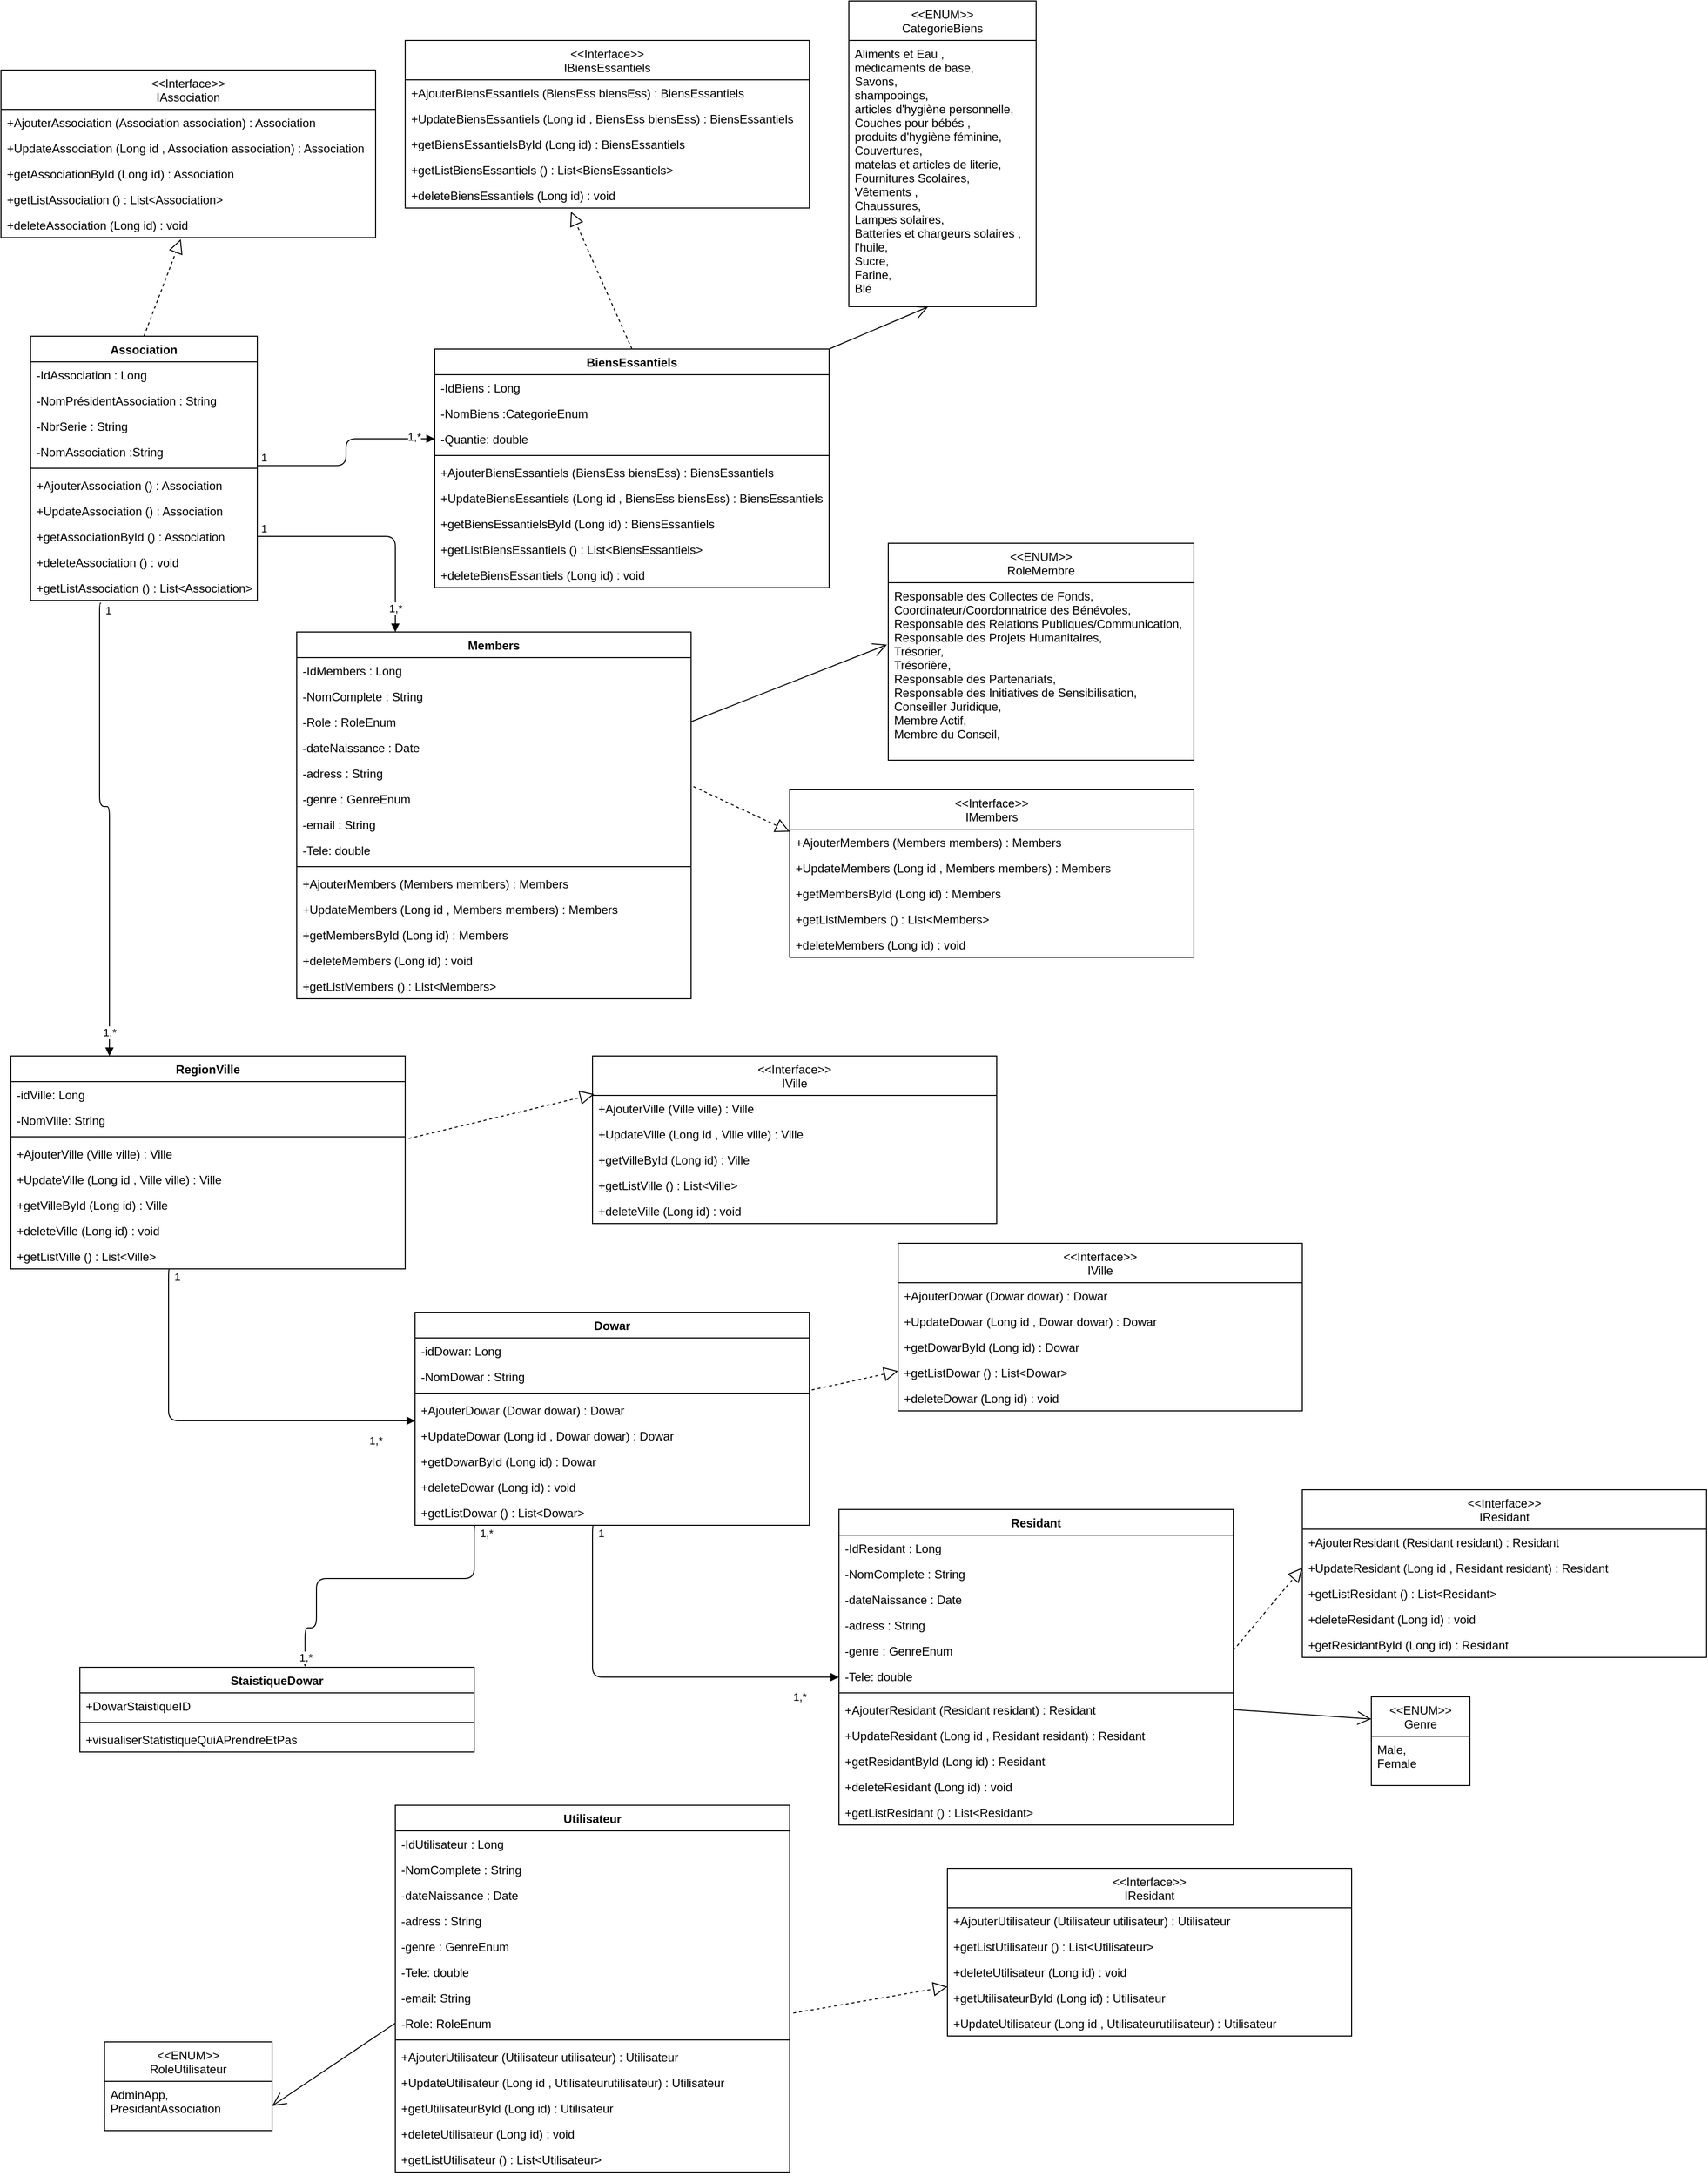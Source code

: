 <mxfile>
    <diagram id="YTlXRow3XSHLqkoWK3y-" name="Page-1">
        <mxGraphModel dx="1340" dy="1864" grid="1" gridSize="10" guides="1" tooltips="1" connect="1" arrows="1" fold="1" page="1" pageScale="1" pageWidth="850" pageHeight="1100" math="0" shadow="0">
            <root>
                <mxCell id="0"/>
                <mxCell id="1" parent="0"/>
                <mxCell id="15" value="&lt;&lt;ENUM&gt;&gt;&#10;CategorieBiens" style="swimlane;fontStyle=0;childLayout=stackLayout;horizontal=1;startSize=40;fillColor=none;horizontalStack=0;resizeParent=1;resizeParentMax=0;resizeLast=0;collapsible=1;marginBottom=0;" vertex="1" parent="1">
                    <mxGeometry x="860" y="-160" width="190" height="310" as="geometry"/>
                </mxCell>
                <mxCell id="17" value="Aliments et Eau ,&#10;médicaments de base,&#10;Savons, &#10;shampooings, &#10;articles d'hygiène personnelle,&#10;Couches pour bébés ,&#10;produits d'hygiène féminine,&#10;Couvertures,&#10;matelas et articles de literie,&#10;Fournitures Scolaires,&#10;Vêtements ,&#10;Chaussures, &#10;Lampes solaires, &#10;Batteries et chargeurs solaires ,&#10;l'huile,&#10;Sucre,&#10;Farine,&#10;Blé" style="text;strokeColor=none;fillColor=none;align=left;verticalAlign=top;spacingLeft=4;spacingRight=4;overflow=hidden;rotatable=0;points=[[0,0.5],[1,0.5]];portConstraint=eastwest;" vertex="1" parent="15">
                    <mxGeometry y="40" width="190" height="270" as="geometry"/>
                </mxCell>
                <mxCell id="19" value="" style="endArrow=open;endFill=1;endSize=12;html=1;exitX=1;exitY=0;exitDx=0;exitDy=0;entryX=0.423;entryY=1.001;entryDx=0;entryDy=0;entryPerimeter=0;" edge="1" parent="1" source="87" target="17">
                    <mxGeometry width="160" relative="1" as="geometry">
                        <mxPoint x="540" y="226" as="sourcePoint"/>
                        <mxPoint x="500" y="60" as="targetPoint"/>
                    </mxGeometry>
                </mxCell>
                <mxCell id="20" value="&lt;&lt;Interface&gt;&gt;&#10;IAssociation" style="swimlane;fontStyle=0;childLayout=stackLayout;horizontal=1;startSize=40;fillColor=none;horizontalStack=0;resizeParent=1;resizeParentMax=0;resizeLast=0;collapsible=1;marginBottom=0;" vertex="1" parent="1">
                    <mxGeometry y="-90" width="380" height="170" as="geometry"/>
                </mxCell>
                <mxCell id="21" value="+AjouterAssociation (Association association) : Association" style="text;strokeColor=none;fillColor=none;align=left;verticalAlign=top;spacingLeft=4;spacingRight=4;overflow=hidden;rotatable=0;points=[[0,0.5],[1,0.5]];portConstraint=eastwest;" vertex="1" parent="20">
                    <mxGeometry y="40" width="380" height="26" as="geometry"/>
                </mxCell>
                <mxCell id="22" value="+UpdateAssociation (Long id , Association association) : Association" style="text;strokeColor=none;fillColor=none;align=left;verticalAlign=top;spacingLeft=4;spacingRight=4;overflow=hidden;rotatable=0;points=[[0,0.5],[1,0.5]];portConstraint=eastwest;" vertex="1" parent="20">
                    <mxGeometry y="66" width="380" height="26" as="geometry"/>
                </mxCell>
                <mxCell id="23" value="+getAssociationById (Long id) : Association" style="text;strokeColor=none;fillColor=none;align=left;verticalAlign=top;spacingLeft=4;spacingRight=4;overflow=hidden;rotatable=0;points=[[0,0.5],[1,0.5]];portConstraint=eastwest;" vertex="1" parent="20">
                    <mxGeometry y="92" width="380" height="26" as="geometry"/>
                </mxCell>
                <mxCell id="24" value="+getListAssociation () : List&lt;Association&gt;" style="text;strokeColor=none;fillColor=none;align=left;verticalAlign=top;spacingLeft=4;spacingRight=4;overflow=hidden;rotatable=0;points=[[0,0.5],[1,0.5]];portConstraint=eastwest;" vertex="1" parent="20">
                    <mxGeometry y="118" width="380" height="26" as="geometry"/>
                </mxCell>
                <mxCell id="25" value="+deleteAssociation (Long id) : void" style="text;strokeColor=none;fillColor=none;align=left;verticalAlign=top;spacingLeft=4;spacingRight=4;overflow=hidden;rotatable=0;points=[[0,0.5],[1,0.5]];portConstraint=eastwest;" vertex="1" parent="20">
                    <mxGeometry y="144" width="380" height="26" as="geometry"/>
                </mxCell>
                <mxCell id="26" value="" style="endArrow=block;dashed=1;endFill=0;endSize=12;html=1;entryX=0.48;entryY=1.062;entryDx=0;entryDy=0;entryPerimeter=0;exitX=0.5;exitY=0;exitDx=0;exitDy=0;" edge="1" parent="1" source="31" target="25">
                    <mxGeometry width="160" relative="1" as="geometry">
                        <mxPoint x="115" y="190" as="sourcePoint"/>
                        <mxPoint x="500" y="140" as="targetPoint"/>
                    </mxGeometry>
                </mxCell>
                <mxCell id="31" value="Association" style="swimlane;fontStyle=1;align=center;verticalAlign=top;childLayout=stackLayout;horizontal=1;startSize=26;horizontalStack=0;resizeParent=1;resizeParentMax=0;resizeLast=0;collapsible=1;marginBottom=0;" vertex="1" parent="1">
                    <mxGeometry x="30" y="180" width="230" height="268" as="geometry"/>
                </mxCell>
                <mxCell id="39" value="-IdAssociation : Long" style="text;strokeColor=none;fillColor=none;align=left;verticalAlign=top;spacingLeft=4;spacingRight=4;overflow=hidden;rotatable=0;points=[[0,0.5],[1,0.5]];portConstraint=eastwest;" vertex="1" parent="31">
                    <mxGeometry y="26" width="230" height="26" as="geometry"/>
                </mxCell>
                <mxCell id="42" value="-NomPrésidentAssociation : String" style="text;strokeColor=none;fillColor=none;align=left;verticalAlign=top;spacingLeft=4;spacingRight=4;overflow=hidden;rotatable=0;points=[[0,0.5],[1,0.5]];portConstraint=eastwest;" vertex="1" parent="31">
                    <mxGeometry y="52" width="230" height="26" as="geometry"/>
                </mxCell>
                <mxCell id="41" value="-NbrSerie : String" style="text;strokeColor=none;fillColor=none;align=left;verticalAlign=top;spacingLeft=4;spacingRight=4;overflow=hidden;rotatable=0;points=[[0,0.5],[1,0.5]];portConstraint=eastwest;" vertex="1" parent="31">
                    <mxGeometry y="78" width="230" height="26" as="geometry"/>
                </mxCell>
                <mxCell id="40" value="-NomAssociation :String" style="text;strokeColor=none;fillColor=none;align=left;verticalAlign=top;spacingLeft=4;spacingRight=4;overflow=hidden;rotatable=0;points=[[0,0.5],[1,0.5]];portConstraint=eastwest;" vertex="1" parent="31">
                    <mxGeometry y="104" width="230" height="26" as="geometry"/>
                </mxCell>
                <mxCell id="33" value="" style="line;strokeWidth=1;fillColor=none;align=left;verticalAlign=middle;spacingTop=-1;spacingLeft=3;spacingRight=3;rotatable=0;labelPosition=right;points=[];portConstraint=eastwest;strokeColor=inherit;" vertex="1" parent="31">
                    <mxGeometry y="130" width="230" height="8" as="geometry"/>
                </mxCell>
                <mxCell id="43" value="+AjouterAssociation () : Association" style="text;strokeColor=none;fillColor=none;align=left;verticalAlign=top;spacingLeft=4;spacingRight=4;overflow=hidden;rotatable=0;points=[[0,0.5],[1,0.5]];portConstraint=eastwest;" vertex="1" parent="31">
                    <mxGeometry y="138" width="230" height="26" as="geometry"/>
                </mxCell>
                <mxCell id="44" value="+UpdateAssociation () : Association" style="text;strokeColor=none;fillColor=none;align=left;verticalAlign=top;spacingLeft=4;spacingRight=4;overflow=hidden;rotatable=0;points=[[0,0.5],[1,0.5]];portConstraint=eastwest;" vertex="1" parent="31">
                    <mxGeometry y="164" width="230" height="26" as="geometry"/>
                </mxCell>
                <mxCell id="45" value="+getAssociationById () : Association" style="text;strokeColor=none;fillColor=none;align=left;verticalAlign=top;spacingLeft=4;spacingRight=4;overflow=hidden;rotatable=0;points=[[0,0.5],[1,0.5]];portConstraint=eastwest;" vertex="1" parent="31">
                    <mxGeometry y="190" width="230" height="26" as="geometry"/>
                </mxCell>
                <mxCell id="47" value="+deleteAssociation () : void" style="text;strokeColor=none;fillColor=none;align=left;verticalAlign=top;spacingLeft=4;spacingRight=4;overflow=hidden;rotatable=0;points=[[0,0.5],[1,0.5]];portConstraint=eastwest;" vertex="1" parent="31">
                    <mxGeometry y="216" width="230" height="26" as="geometry"/>
                </mxCell>
                <mxCell id="46" value="+getListAssociation () : List&lt;Association&gt;" style="text;strokeColor=none;fillColor=none;align=left;verticalAlign=top;spacingLeft=4;spacingRight=4;overflow=hidden;rotatable=0;points=[[0,0.5],[1,0.5]];portConstraint=eastwest;" vertex="1" parent="31">
                    <mxGeometry y="242" width="230" height="26" as="geometry"/>
                </mxCell>
                <mxCell id="48" value="" style="endArrow=block;endFill=1;html=1;edgeStyle=orthogonalEdgeStyle;align=left;verticalAlign=top;exitX=0.998;exitY=0.15;exitDx=0;exitDy=0;entryX=0;entryY=0.5;entryDx=0;entryDy=0;exitPerimeter=0;" edge="1" parent="1" source="33" target="100">
                    <mxGeometry x="-1" relative="1" as="geometry">
                        <mxPoint x="340" y="300" as="sourcePoint"/>
                        <mxPoint x="380" y="239" as="targetPoint"/>
                    </mxGeometry>
                </mxCell>
                <mxCell id="49" value="1" style="edgeLabel;resizable=0;html=1;align=left;verticalAlign=bottom;" connectable="0" vertex="1" parent="48">
                    <mxGeometry x="-1" relative="1" as="geometry">
                        <mxPoint x="2" as="offset"/>
                    </mxGeometry>
                </mxCell>
                <mxCell id="50" value="1,*" style="edgeLabel;html=1;align=center;verticalAlign=middle;resizable=0;points=[];" vertex="1" connectable="0" parent="48">
                    <mxGeometry x="0.807" y="1" relative="1" as="geometry">
                        <mxPoint x="-1" y="-1" as="offset"/>
                    </mxGeometry>
                </mxCell>
                <mxCell id="51" value="&lt;&lt;Interface&gt;&gt;&#10;IBiensEssantiels" style="swimlane;fontStyle=0;childLayout=stackLayout;horizontal=1;startSize=40;fillColor=none;horizontalStack=0;resizeParent=1;resizeParentMax=0;resizeLast=0;collapsible=1;marginBottom=0;" vertex="1" parent="1">
                    <mxGeometry x="410" y="-120" width="410" height="170" as="geometry"/>
                </mxCell>
                <mxCell id="52" value="+AjouterBiensEssantiels (BiensEss biensEss) : BiensEssantiels" style="text;strokeColor=none;fillColor=none;align=left;verticalAlign=top;spacingLeft=4;spacingRight=4;overflow=hidden;rotatable=0;points=[[0,0.5],[1,0.5]];portConstraint=eastwest;" vertex="1" parent="51">
                    <mxGeometry y="40" width="410" height="26" as="geometry"/>
                </mxCell>
                <mxCell id="53" value="+UpdateBiensEssantiels (Long id , BiensEss biensEss) : BiensEssantiels" style="text;strokeColor=none;fillColor=none;align=left;verticalAlign=top;spacingLeft=4;spacingRight=4;overflow=hidden;rotatable=0;points=[[0,0.5],[1,0.5]];portConstraint=eastwest;" vertex="1" parent="51">
                    <mxGeometry y="66" width="410" height="26" as="geometry"/>
                </mxCell>
                <mxCell id="54" value="+getBiensEssantielsById (Long id) : BiensEssantiels" style="text;strokeColor=none;fillColor=none;align=left;verticalAlign=top;spacingLeft=4;spacingRight=4;overflow=hidden;rotatable=0;points=[[0,0.5],[1,0.5]];portConstraint=eastwest;" vertex="1" parent="51">
                    <mxGeometry y="92" width="410" height="26" as="geometry"/>
                </mxCell>
                <mxCell id="55" value="+getListBiensEssantiels () : List&lt;BiensEssantiels&gt;" style="text;strokeColor=none;fillColor=none;align=left;verticalAlign=top;spacingLeft=4;spacingRight=4;overflow=hidden;rotatable=0;points=[[0,0.5],[1,0.5]];portConstraint=eastwest;" vertex="1" parent="51">
                    <mxGeometry y="118" width="410" height="26" as="geometry"/>
                </mxCell>
                <mxCell id="56" value="+deleteBiensEssantiels (Long id) : void" style="text;strokeColor=none;fillColor=none;align=left;verticalAlign=top;spacingLeft=4;spacingRight=4;overflow=hidden;rotatable=0;points=[[0,0.5],[1,0.5]];portConstraint=eastwest;" vertex="1" parent="51">
                    <mxGeometry y="144" width="410" height="26" as="geometry"/>
                </mxCell>
                <mxCell id="59" value="" style="endArrow=block;dashed=1;endFill=0;endSize=12;html=1;entryX=0.41;entryY=1.138;entryDx=0;entryDy=0;entryPerimeter=0;exitX=0.5;exitY=0;exitDx=0;exitDy=0;" edge="1" parent="1" source="87" target="56">
                    <mxGeometry width="160" relative="1" as="geometry">
                        <mxPoint x="490.952" y="200" as="sourcePoint"/>
                        <mxPoint x="657.4" y="264.802" as="targetPoint"/>
                    </mxGeometry>
                </mxCell>
                <mxCell id="64" value="" style="endArrow=block;endFill=1;html=1;edgeStyle=orthogonalEdgeStyle;align=left;verticalAlign=top;exitX=1;exitY=0.5;exitDx=0;exitDy=0;entryX=0.25;entryY=0;entryDx=0;entryDy=0;" edge="1" parent="1" source="45" target="109">
                    <mxGeometry x="-1" relative="1" as="geometry">
                        <mxPoint x="269.54" y="321.2" as="sourcePoint"/>
                        <mxPoint x="440" y="578.5" as="targetPoint"/>
                    </mxGeometry>
                </mxCell>
                <mxCell id="65" value="1" style="edgeLabel;resizable=0;html=1;align=left;verticalAlign=bottom;" connectable="0" vertex="1" parent="64">
                    <mxGeometry x="-1" relative="1" as="geometry">
                        <mxPoint x="2" as="offset"/>
                    </mxGeometry>
                </mxCell>
                <mxCell id="66" value="1,*" style="edgeLabel;html=1;align=center;verticalAlign=middle;resizable=0;points=[];" vertex="1" connectable="0" parent="64">
                    <mxGeometry x="0.807" y="1" relative="1" as="geometry">
                        <mxPoint x="-1" y="-1" as="offset"/>
                    </mxGeometry>
                </mxCell>
                <mxCell id="72" value="&lt;&lt;ENUM&gt;&gt;&#10;RoleMembre" style="swimlane;fontStyle=0;childLayout=stackLayout;horizontal=1;startSize=40;fillColor=none;horizontalStack=0;resizeParent=1;resizeParentMax=0;resizeLast=0;collapsible=1;marginBottom=0;" vertex="1" parent="1">
                    <mxGeometry x="900" y="390" width="310" height="220" as="geometry"/>
                </mxCell>
                <mxCell id="73" value="Responsable des Collectes de Fonds,&#10;Coordinateur/Coordonnatrice des Bénévoles,&#10;Responsable des Relations Publiques/Communication,&#10;Responsable des Projets Humanitaires,&#10;Trésorier,&#10;Trésorière,&#10;Responsable des Partenariats,&#10;Responsable des Initiatives de Sensibilisation,&#10;Conseiller Juridique,&#10;Membre Actif,&#10;Membre du Conseil," style="text;strokeColor=none;fillColor=none;align=left;verticalAlign=top;spacingLeft=4;spacingRight=4;overflow=hidden;rotatable=0;points=[[0,0.5],[1,0.5]];portConstraint=eastwest;" vertex="1" parent="72">
                    <mxGeometry y="40" width="310" height="180" as="geometry"/>
                </mxCell>
                <mxCell id="74" value="" style="endArrow=open;endFill=1;endSize=12;html=1;exitX=1;exitY=0.5;exitDx=0;exitDy=0;entryX=-0.004;entryY=0.349;entryDx=0;entryDy=0;entryPerimeter=0;" edge="1" parent="1" source="126" target="73">
                    <mxGeometry width="160" relative="1" as="geometry">
                        <mxPoint x="600" y="637" as="sourcePoint"/>
                        <mxPoint x="670.37" y="280" as="targetPoint"/>
                    </mxGeometry>
                </mxCell>
                <mxCell id="75" value="&lt;&lt;Interface&gt;&gt;&#10;IMembers" style="swimlane;fontStyle=0;childLayout=stackLayout;horizontal=1;startSize=40;fillColor=none;horizontalStack=0;resizeParent=1;resizeParentMax=0;resizeLast=0;collapsible=1;marginBottom=0;" vertex="1" parent="1">
                    <mxGeometry x="800" y="640" width="410" height="170" as="geometry"/>
                </mxCell>
                <mxCell id="76" value="+AjouterMembers (Members members) : Members" style="text;strokeColor=none;fillColor=none;align=left;verticalAlign=top;spacingLeft=4;spacingRight=4;overflow=hidden;rotatable=0;points=[[0,0.5],[1,0.5]];portConstraint=eastwest;" vertex="1" parent="75">
                    <mxGeometry y="40" width="410" height="26" as="geometry"/>
                </mxCell>
                <mxCell id="77" value="+UpdateMembers (Long id , Members members) : Members" style="text;strokeColor=none;fillColor=none;align=left;verticalAlign=top;spacingLeft=4;spacingRight=4;overflow=hidden;rotatable=0;points=[[0,0.5],[1,0.5]];portConstraint=eastwest;" vertex="1" parent="75">
                    <mxGeometry y="66" width="410" height="26" as="geometry"/>
                </mxCell>
                <mxCell id="78" value="+getMembersById (Long id) : Members" style="text;strokeColor=none;fillColor=none;align=left;verticalAlign=top;spacingLeft=4;spacingRight=4;overflow=hidden;rotatable=0;points=[[0,0.5],[1,0.5]];portConstraint=eastwest;" vertex="1" parent="75">
                    <mxGeometry y="92" width="410" height="26" as="geometry"/>
                </mxCell>
                <mxCell id="79" value="+getListMembers () : List&lt;Members&gt;" style="text;strokeColor=none;fillColor=none;align=left;verticalAlign=top;spacingLeft=4;spacingRight=4;overflow=hidden;rotatable=0;points=[[0,0.5],[1,0.5]];portConstraint=eastwest;" vertex="1" parent="75">
                    <mxGeometry y="118" width="410" height="26" as="geometry"/>
                </mxCell>
                <mxCell id="80" value="+deleteMembers (Long id) : void" style="text;strokeColor=none;fillColor=none;align=left;verticalAlign=top;spacingLeft=4;spacingRight=4;overflow=hidden;rotatable=0;points=[[0,0.5],[1,0.5]];portConstraint=eastwest;" vertex="1" parent="75">
                    <mxGeometry y="144" width="410" height="26" as="geometry"/>
                </mxCell>
                <mxCell id="81" value="" style="endArrow=block;dashed=1;endFill=0;endSize=12;html=1;entryX=0;entryY=0.25;entryDx=0;entryDy=0;exitX=1.006;exitY=0.029;exitDx=0;exitDy=0;exitPerimeter=0;" edge="1" parent="1" source="123" target="75">
                    <mxGeometry width="160" relative="1" as="geometry">
                        <mxPoint x="600" y="663" as="sourcePoint"/>
                        <mxPoint x="667.15" y="469.998" as="targetPoint"/>
                    </mxGeometry>
                </mxCell>
                <mxCell id="87" value="BiensEssantiels" style="swimlane;fontStyle=1;align=center;verticalAlign=top;childLayout=stackLayout;horizontal=1;startSize=26;horizontalStack=0;resizeParent=1;resizeParentMax=0;resizeLast=0;collapsible=1;marginBottom=0;" vertex="1" parent="1">
                    <mxGeometry x="440" y="193" width="400" height="242" as="geometry"/>
                </mxCell>
                <mxCell id="98" value="-IdBiens : Long" style="text;strokeColor=none;fillColor=none;align=left;verticalAlign=top;spacingLeft=4;spacingRight=4;overflow=hidden;rotatable=0;points=[[0,0.5],[1,0.5]];portConstraint=eastwest;" vertex="1" parent="87">
                    <mxGeometry y="26" width="400" height="26" as="geometry"/>
                </mxCell>
                <mxCell id="99" value="-NomBiens :CategorieEnum" style="text;strokeColor=none;fillColor=none;align=left;verticalAlign=top;spacingLeft=4;spacingRight=4;overflow=hidden;rotatable=0;points=[[0,0.5],[1,0.5]];portConstraint=eastwest;" vertex="1" parent="87">
                    <mxGeometry y="52" width="400" height="26" as="geometry"/>
                </mxCell>
                <mxCell id="100" value="-Quantie: double" style="text;strokeColor=none;fillColor=none;align=left;verticalAlign=top;spacingLeft=4;spacingRight=4;overflow=hidden;rotatable=0;points=[[0,0.5],[1,0.5]];portConstraint=eastwest;" vertex="1" parent="87">
                    <mxGeometry y="78" width="400" height="26" as="geometry"/>
                </mxCell>
                <mxCell id="92" value="" style="line;strokeWidth=1;fillColor=none;align=left;verticalAlign=middle;spacingTop=-1;spacingLeft=3;spacingRight=3;rotatable=0;labelPosition=right;points=[];portConstraint=eastwest;strokeColor=inherit;" vertex="1" parent="87">
                    <mxGeometry y="104" width="400" height="8" as="geometry"/>
                </mxCell>
                <mxCell id="101" value="+AjouterBiensEssantiels (BiensEss biensEss) : BiensEssantiels" style="text;strokeColor=none;fillColor=none;align=left;verticalAlign=top;spacingLeft=4;spacingRight=4;overflow=hidden;rotatable=0;points=[[0,0.5],[1,0.5]];portConstraint=eastwest;" vertex="1" parent="87">
                    <mxGeometry y="112" width="400" height="26" as="geometry"/>
                </mxCell>
                <mxCell id="102" value="+UpdateBiensEssantiels (Long id , BiensEss biensEss) : BiensEssantiels" style="text;strokeColor=none;fillColor=none;align=left;verticalAlign=top;spacingLeft=4;spacingRight=4;overflow=hidden;rotatable=0;points=[[0,0.5],[1,0.5]];portConstraint=eastwest;" vertex="1" parent="87">
                    <mxGeometry y="138" width="400" height="26" as="geometry"/>
                </mxCell>
                <mxCell id="103" value="+getBiensEssantielsById (Long id) : BiensEssantiels" style="text;strokeColor=none;fillColor=none;align=left;verticalAlign=top;spacingLeft=4;spacingRight=4;overflow=hidden;rotatable=0;points=[[0,0.5],[1,0.5]];portConstraint=eastwest;" vertex="1" parent="87">
                    <mxGeometry y="164" width="400" height="26" as="geometry"/>
                </mxCell>
                <mxCell id="104" value="+getListBiensEssantiels () : List&lt;BiensEssantiels&gt;" style="text;strokeColor=none;fillColor=none;align=left;verticalAlign=top;spacingLeft=4;spacingRight=4;overflow=hidden;rotatable=0;points=[[0,0.5],[1,0.5]];portConstraint=eastwest;" vertex="1" parent="87">
                    <mxGeometry y="190" width="400" height="26" as="geometry"/>
                </mxCell>
                <mxCell id="105" value="+deleteBiensEssantiels (Long id) : void" style="text;strokeColor=none;fillColor=none;align=left;verticalAlign=top;spacingLeft=4;spacingRight=4;overflow=hidden;rotatable=0;points=[[0,0.5],[1,0.5]];portConstraint=eastwest;" vertex="1" parent="87">
                    <mxGeometry y="216" width="400" height="26" as="geometry"/>
                </mxCell>
                <mxCell id="109" value="Members" style="swimlane;fontStyle=1;align=center;verticalAlign=top;childLayout=stackLayout;horizontal=1;startSize=26;horizontalStack=0;resizeParent=1;resizeParentMax=0;resizeLast=0;collapsible=1;marginBottom=0;" vertex="1" parent="1">
                    <mxGeometry x="300" y="480" width="400" height="372" as="geometry"/>
                </mxCell>
                <mxCell id="119" value="-IdMembers : Long" style="text;strokeColor=none;fillColor=none;align=left;verticalAlign=top;spacingLeft=4;spacingRight=4;overflow=hidden;rotatable=0;points=[[0,0.5],[1,0.5]];portConstraint=eastwest;" vertex="1" parent="109">
                    <mxGeometry y="26" width="400" height="26" as="geometry"/>
                </mxCell>
                <mxCell id="120" value="-NomComplete : String" style="text;strokeColor=none;fillColor=none;align=left;verticalAlign=top;spacingLeft=4;spacingRight=4;overflow=hidden;rotatable=0;points=[[0,0.5],[1,0.5]];portConstraint=eastwest;" vertex="1" parent="109">
                    <mxGeometry y="52" width="400" height="26" as="geometry"/>
                </mxCell>
                <mxCell id="126" value="-Role : RoleEnum" style="text;strokeColor=none;fillColor=none;align=left;verticalAlign=top;spacingLeft=4;spacingRight=4;overflow=hidden;rotatable=0;points=[[0,0.5],[1,0.5]];portConstraint=eastwest;" vertex="1" parent="109">
                    <mxGeometry y="78" width="400" height="26" as="geometry"/>
                </mxCell>
                <mxCell id="125" value="-dateNaissance : Date" style="text;strokeColor=none;fillColor=none;align=left;verticalAlign=top;spacingLeft=4;spacingRight=4;overflow=hidden;rotatable=0;points=[[0,0.5],[1,0.5]];portConstraint=eastwest;" vertex="1" parent="109">
                    <mxGeometry y="104" width="400" height="26" as="geometry"/>
                </mxCell>
                <mxCell id="124" value="-adress : String" style="text;strokeColor=none;fillColor=none;align=left;verticalAlign=top;spacingLeft=4;spacingRight=4;overflow=hidden;rotatable=0;points=[[0,0.5],[1,0.5]];portConstraint=eastwest;" vertex="1" parent="109">
                    <mxGeometry y="130" width="400" height="26" as="geometry"/>
                </mxCell>
                <mxCell id="123" value="-genre : GenreEnum" style="text;strokeColor=none;fillColor=none;align=left;verticalAlign=top;spacingLeft=4;spacingRight=4;overflow=hidden;rotatable=0;points=[[0,0.5],[1,0.5]];portConstraint=eastwest;" vertex="1" parent="109">
                    <mxGeometry y="156" width="400" height="26" as="geometry"/>
                </mxCell>
                <mxCell id="122" value="-email : String" style="text;strokeColor=none;fillColor=none;align=left;verticalAlign=top;spacingLeft=4;spacingRight=4;overflow=hidden;rotatable=0;points=[[0,0.5],[1,0.5]];portConstraint=eastwest;" vertex="1" parent="109">
                    <mxGeometry y="182" width="400" height="26" as="geometry"/>
                </mxCell>
                <mxCell id="121" value="-Tele: double" style="text;strokeColor=none;fillColor=none;align=left;verticalAlign=top;spacingLeft=4;spacingRight=4;overflow=hidden;rotatable=0;points=[[0,0.5],[1,0.5]];portConstraint=eastwest;" vertex="1" parent="109">
                    <mxGeometry y="208" width="400" height="26" as="geometry"/>
                </mxCell>
                <mxCell id="113" value="" style="line;strokeWidth=1;fillColor=none;align=left;verticalAlign=middle;spacingTop=-1;spacingLeft=3;spacingRight=3;rotatable=0;labelPosition=right;points=[];portConstraint=eastwest;strokeColor=inherit;" vertex="1" parent="109">
                    <mxGeometry y="234" width="400" height="8" as="geometry"/>
                </mxCell>
                <mxCell id="132" value="+AjouterMembers (Members members) : Members" style="text;strokeColor=none;fillColor=none;align=left;verticalAlign=top;spacingLeft=4;spacingRight=4;overflow=hidden;rotatable=0;points=[[0,0.5],[1,0.5]];portConstraint=eastwest;" vertex="1" parent="109">
                    <mxGeometry y="242" width="400" height="26" as="geometry"/>
                </mxCell>
                <mxCell id="133" value="+UpdateMembers (Long id , Members members) : Members" style="text;strokeColor=none;fillColor=none;align=left;verticalAlign=top;spacingLeft=4;spacingRight=4;overflow=hidden;rotatable=0;points=[[0,0.5],[1,0.5]];portConstraint=eastwest;" vertex="1" parent="109">
                    <mxGeometry y="268" width="400" height="26" as="geometry"/>
                </mxCell>
                <mxCell id="134" value="+getMembersById (Long id) : Members" style="text;strokeColor=none;fillColor=none;align=left;verticalAlign=top;spacingLeft=4;spacingRight=4;overflow=hidden;rotatable=0;points=[[0,0.5],[1,0.5]];portConstraint=eastwest;" vertex="1" parent="109">
                    <mxGeometry y="294" width="400" height="26" as="geometry"/>
                </mxCell>
                <mxCell id="136" value="+deleteMembers (Long id) : void" style="text;strokeColor=none;fillColor=none;align=left;verticalAlign=top;spacingLeft=4;spacingRight=4;overflow=hidden;rotatable=0;points=[[0,0.5],[1,0.5]];portConstraint=eastwest;" vertex="1" parent="109">
                    <mxGeometry y="320" width="400" height="26" as="geometry"/>
                </mxCell>
                <mxCell id="135" value="+getListMembers () : List&lt;Members&gt;" style="text;strokeColor=none;fillColor=none;align=left;verticalAlign=top;spacingLeft=4;spacingRight=4;overflow=hidden;rotatable=0;points=[[0,0.5],[1,0.5]];portConstraint=eastwest;" vertex="1" parent="109">
                    <mxGeometry y="346" width="400" height="26" as="geometry"/>
                </mxCell>
                <mxCell id="138" value="RegionVille" style="swimlane;fontStyle=1;align=center;verticalAlign=top;childLayout=stackLayout;horizontal=1;startSize=26;horizontalStack=0;resizeParent=1;resizeParentMax=0;resizeLast=0;collapsible=1;marginBottom=0;" vertex="1" parent="1">
                    <mxGeometry x="10" y="910" width="400" height="216" as="geometry"/>
                </mxCell>
                <mxCell id="139" value="-idVille: Long" style="text;strokeColor=none;fillColor=none;align=left;verticalAlign=top;spacingLeft=4;spacingRight=4;overflow=hidden;rotatable=0;points=[[0,0.5],[1,0.5]];portConstraint=eastwest;" vertex="1" parent="138">
                    <mxGeometry y="26" width="400" height="26" as="geometry"/>
                </mxCell>
                <mxCell id="140" value="-NomVille: String" style="text;strokeColor=none;fillColor=none;align=left;verticalAlign=top;spacingLeft=4;spacingRight=4;overflow=hidden;rotatable=0;points=[[0,0.5],[1,0.5]];portConstraint=eastwest;" vertex="1" parent="138">
                    <mxGeometry y="52" width="400" height="26" as="geometry"/>
                </mxCell>
                <mxCell id="147" value="" style="line;strokeWidth=1;fillColor=none;align=left;verticalAlign=middle;spacingTop=-1;spacingLeft=3;spacingRight=3;rotatable=0;labelPosition=right;points=[];portConstraint=eastwest;strokeColor=inherit;" vertex="1" parent="138">
                    <mxGeometry y="78" width="400" height="8" as="geometry"/>
                </mxCell>
                <mxCell id="148" value="+AjouterVille (Ville ville) : Ville" style="text;strokeColor=none;fillColor=none;align=left;verticalAlign=top;spacingLeft=4;spacingRight=4;overflow=hidden;rotatable=0;points=[[0,0.5],[1,0.5]];portConstraint=eastwest;" vertex="1" parent="138">
                    <mxGeometry y="86" width="400" height="26" as="geometry"/>
                </mxCell>
                <mxCell id="149" value="+UpdateVille (Long id , Ville ville) : Ville" style="text;strokeColor=none;fillColor=none;align=left;verticalAlign=top;spacingLeft=4;spacingRight=4;overflow=hidden;rotatable=0;points=[[0,0.5],[1,0.5]];portConstraint=eastwest;" vertex="1" parent="138">
                    <mxGeometry y="112" width="400" height="26" as="geometry"/>
                </mxCell>
                <mxCell id="150" value="+getVilleById (Long id) : Ville" style="text;strokeColor=none;fillColor=none;align=left;verticalAlign=top;spacingLeft=4;spacingRight=4;overflow=hidden;rotatable=0;points=[[0,0.5],[1,0.5]];portConstraint=eastwest;" vertex="1" parent="138">
                    <mxGeometry y="138" width="400" height="26" as="geometry"/>
                </mxCell>
                <mxCell id="151" value="+deleteVille (Long id) : void" style="text;strokeColor=none;fillColor=none;align=left;verticalAlign=top;spacingLeft=4;spacingRight=4;overflow=hidden;rotatable=0;points=[[0,0.5],[1,0.5]];portConstraint=eastwest;" vertex="1" parent="138">
                    <mxGeometry y="164" width="400" height="26" as="geometry"/>
                </mxCell>
                <mxCell id="152" value="+getListVille () : List&lt;Ville&gt;" style="text;strokeColor=none;fillColor=none;align=left;verticalAlign=top;spacingLeft=4;spacingRight=4;overflow=hidden;rotatable=0;points=[[0,0.5],[1,0.5]];portConstraint=eastwest;" vertex="1" parent="138">
                    <mxGeometry y="190" width="400" height="26" as="geometry"/>
                </mxCell>
                <mxCell id="153" value="" style="endArrow=block;endFill=1;html=1;edgeStyle=orthogonalEdgeStyle;align=left;verticalAlign=top;exitX=0.311;exitY=1.106;exitDx=0;exitDy=0;exitPerimeter=0;entryX=0.25;entryY=0;entryDx=0;entryDy=0;" edge="1" parent="1" source="46" target="138">
                    <mxGeometry x="-1" relative="1" as="geometry">
                        <mxPoint x="100" y="480" as="sourcePoint"/>
                        <mxPoint x="110" y="870" as="targetPoint"/>
                        <Array as="points">
                            <mxPoint x="100" y="451"/>
                            <mxPoint x="100" y="657"/>
                            <mxPoint x="110" y="657"/>
                        </Array>
                    </mxGeometry>
                </mxCell>
                <mxCell id="154" value="1" style="edgeLabel;resizable=0;html=1;align=left;verticalAlign=bottom;" connectable="0" vertex="1" parent="153">
                    <mxGeometry x="-1" relative="1" as="geometry">
                        <mxPoint x="2" y="16" as="offset"/>
                    </mxGeometry>
                </mxCell>
                <mxCell id="155" value="1,*" style="edgeLabel;html=1;align=center;verticalAlign=middle;resizable=0;points=[];" vertex="1" connectable="0" parent="153">
                    <mxGeometry x="0.807" y="1" relative="1" as="geometry">
                        <mxPoint x="-1" y="21" as="offset"/>
                    </mxGeometry>
                </mxCell>
                <mxCell id="156" value="&lt;&lt;Interface&gt;&gt;&#10;IVille" style="swimlane;fontStyle=0;childLayout=stackLayout;horizontal=1;startSize=40;fillColor=none;horizontalStack=0;resizeParent=1;resizeParentMax=0;resizeLast=0;collapsible=1;marginBottom=0;" vertex="1" parent="1">
                    <mxGeometry x="600" y="910" width="410" height="170" as="geometry"/>
                </mxCell>
                <mxCell id="162" value="+AjouterVille (Ville ville) : Ville" style="text;strokeColor=none;fillColor=none;align=left;verticalAlign=top;spacingLeft=4;spacingRight=4;overflow=hidden;rotatable=0;points=[[0,0.5],[1,0.5]];portConstraint=eastwest;" vertex="1" parent="156">
                    <mxGeometry y="40" width="410" height="26" as="geometry"/>
                </mxCell>
                <mxCell id="163" value="+UpdateVille (Long id , Ville ville) : Ville" style="text;strokeColor=none;fillColor=none;align=left;verticalAlign=top;spacingLeft=4;spacingRight=4;overflow=hidden;rotatable=0;points=[[0,0.5],[1,0.5]];portConstraint=eastwest;" vertex="1" parent="156">
                    <mxGeometry y="66" width="410" height="26" as="geometry"/>
                </mxCell>
                <mxCell id="164" value="+getVilleById (Long id) : Ville" style="text;strokeColor=none;fillColor=none;align=left;verticalAlign=top;spacingLeft=4;spacingRight=4;overflow=hidden;rotatable=0;points=[[0,0.5],[1,0.5]];portConstraint=eastwest;" vertex="1" parent="156">
                    <mxGeometry y="92" width="410" height="26" as="geometry"/>
                </mxCell>
                <mxCell id="166" value="+getListVille () : List&lt;Ville&gt;" style="text;strokeColor=none;fillColor=none;align=left;verticalAlign=top;spacingLeft=4;spacingRight=4;overflow=hidden;rotatable=0;points=[[0,0.5],[1,0.5]];portConstraint=eastwest;" vertex="1" parent="156">
                    <mxGeometry y="118" width="410" height="26" as="geometry"/>
                </mxCell>
                <mxCell id="165" value="+deleteVille (Long id) : void" style="text;strokeColor=none;fillColor=none;align=left;verticalAlign=top;spacingLeft=4;spacingRight=4;overflow=hidden;rotatable=0;points=[[0,0.5],[1,0.5]];portConstraint=eastwest;" vertex="1" parent="156">
                    <mxGeometry y="144" width="410" height="26" as="geometry"/>
                </mxCell>
                <mxCell id="167" value="" style="endArrow=block;dashed=1;endFill=0;endSize=12;html=1;entryX=0.004;entryY=-0.048;entryDx=0;entryDy=0;exitX=1.009;exitY=1.221;exitDx=0;exitDy=0;exitPerimeter=0;entryPerimeter=0;" edge="1" parent="1" source="140" target="162">
                    <mxGeometry width="160" relative="1" as="geometry">
                        <mxPoint x="530.0" y="960.004" as="sourcePoint"/>
                        <mxPoint x="627.6" y="1005.75" as="targetPoint"/>
                    </mxGeometry>
                </mxCell>
                <mxCell id="168" value="" style="endArrow=block;endFill=1;html=1;edgeStyle=orthogonalEdgeStyle;align=left;verticalAlign=top;exitX=0.311;exitY=1.106;exitDx=0;exitDy=0;exitPerimeter=0;" edge="1" parent="1">
                    <mxGeometry x="-1" relative="1" as="geometry">
                        <mxPoint x="171.53" y="1126.006" as="sourcePoint"/>
                        <mxPoint x="420" y="1280" as="targetPoint"/>
                        <Array as="points">
                            <mxPoint x="170" y="1126"/>
                            <mxPoint x="170" y="1280"/>
                        </Array>
                    </mxGeometry>
                </mxCell>
                <mxCell id="169" value="1" style="edgeLabel;resizable=0;html=1;align=left;verticalAlign=bottom;" connectable="0" vertex="1" parent="168">
                    <mxGeometry x="-1" relative="1" as="geometry">
                        <mxPoint x="2" y="16" as="offset"/>
                    </mxGeometry>
                </mxCell>
                <mxCell id="170" value="1,*" style="edgeLabel;html=1;align=center;verticalAlign=middle;resizable=0;points=[];" vertex="1" connectable="0" parent="168">
                    <mxGeometry x="0.807" y="1" relative="1" as="geometry">
                        <mxPoint x="-1" y="21" as="offset"/>
                    </mxGeometry>
                </mxCell>
                <mxCell id="171" value="Dowar" style="swimlane;fontStyle=1;align=center;verticalAlign=top;childLayout=stackLayout;horizontal=1;startSize=26;horizontalStack=0;resizeParent=1;resizeParentMax=0;resizeLast=0;collapsible=1;marginBottom=0;" vertex="1" parent="1">
                    <mxGeometry x="420" y="1170" width="400" height="216" as="geometry"/>
                </mxCell>
                <mxCell id="172" value="-idDowar: Long" style="text;strokeColor=none;fillColor=none;align=left;verticalAlign=top;spacingLeft=4;spacingRight=4;overflow=hidden;rotatable=0;points=[[0,0.5],[1,0.5]];portConstraint=eastwest;" vertex="1" parent="171">
                    <mxGeometry y="26" width="400" height="26" as="geometry"/>
                </mxCell>
                <mxCell id="173" value="-NomDowar : String" style="text;strokeColor=none;fillColor=none;align=left;verticalAlign=top;spacingLeft=4;spacingRight=4;overflow=hidden;rotatable=0;points=[[0,0.5],[1,0.5]];portConstraint=eastwest;" vertex="1" parent="171">
                    <mxGeometry y="52" width="400" height="26" as="geometry"/>
                </mxCell>
                <mxCell id="174" value="" style="line;strokeWidth=1;fillColor=none;align=left;verticalAlign=middle;spacingTop=-1;spacingLeft=3;spacingRight=3;rotatable=0;labelPosition=right;points=[];portConstraint=eastwest;strokeColor=inherit;" vertex="1" parent="171">
                    <mxGeometry y="78" width="400" height="8" as="geometry"/>
                </mxCell>
                <mxCell id="175" value="+AjouterDowar (Dowar dowar) : Dowar" style="text;strokeColor=none;fillColor=none;align=left;verticalAlign=top;spacingLeft=4;spacingRight=4;overflow=hidden;rotatable=0;points=[[0,0.5],[1,0.5]];portConstraint=eastwest;" vertex="1" parent="171">
                    <mxGeometry y="86" width="400" height="26" as="geometry"/>
                </mxCell>
                <mxCell id="176" value="+UpdateDowar (Long id , Dowar dowar) : Dowar" style="text;strokeColor=none;fillColor=none;align=left;verticalAlign=top;spacingLeft=4;spacingRight=4;overflow=hidden;rotatable=0;points=[[0,0.5],[1,0.5]];portConstraint=eastwest;" vertex="1" parent="171">
                    <mxGeometry y="112" width="400" height="26" as="geometry"/>
                </mxCell>
                <mxCell id="177" value="+getDowarById (Long id) : Dowar" style="text;strokeColor=none;fillColor=none;align=left;verticalAlign=top;spacingLeft=4;spacingRight=4;overflow=hidden;rotatable=0;points=[[0,0.5],[1,0.5]];portConstraint=eastwest;" vertex="1" parent="171">
                    <mxGeometry y="138" width="400" height="26" as="geometry"/>
                </mxCell>
                <mxCell id="178" value="+deleteDowar (Long id) : void" style="text;strokeColor=none;fillColor=none;align=left;verticalAlign=top;spacingLeft=4;spacingRight=4;overflow=hidden;rotatable=0;points=[[0,0.5],[1,0.5]];portConstraint=eastwest;" vertex="1" parent="171">
                    <mxGeometry y="164" width="400" height="26" as="geometry"/>
                </mxCell>
                <mxCell id="179" value="+getListDowar () : List&lt;Dowar&gt;" style="text;strokeColor=none;fillColor=none;align=left;verticalAlign=top;spacingLeft=4;spacingRight=4;overflow=hidden;rotatable=0;points=[[0,0.5],[1,0.5]];portConstraint=eastwest;" vertex="1" parent="171">
                    <mxGeometry y="190" width="400" height="26" as="geometry"/>
                </mxCell>
                <mxCell id="180" value="&lt;&lt;Interface&gt;&gt;&#10;IVille" style="swimlane;fontStyle=0;childLayout=stackLayout;horizontal=1;startSize=40;fillColor=none;horizontalStack=0;resizeParent=1;resizeParentMax=0;resizeLast=0;collapsible=1;marginBottom=0;" vertex="1" parent="1">
                    <mxGeometry x="910" y="1100" width="410" height="170" as="geometry"/>
                </mxCell>
                <mxCell id="187" value="+AjouterDowar (Dowar dowar) : Dowar" style="text;strokeColor=none;fillColor=none;align=left;verticalAlign=top;spacingLeft=4;spacingRight=4;overflow=hidden;rotatable=0;points=[[0,0.5],[1,0.5]];portConstraint=eastwest;" vertex="1" parent="180">
                    <mxGeometry y="40" width="410" height="26" as="geometry"/>
                </mxCell>
                <mxCell id="188" value="+UpdateDowar (Long id , Dowar dowar) : Dowar" style="text;strokeColor=none;fillColor=none;align=left;verticalAlign=top;spacingLeft=4;spacingRight=4;overflow=hidden;rotatable=0;points=[[0,0.5],[1,0.5]];portConstraint=eastwest;" vertex="1" parent="180">
                    <mxGeometry y="66" width="410" height="26" as="geometry"/>
                </mxCell>
                <mxCell id="189" value="+getDowarById (Long id) : Dowar" style="text;strokeColor=none;fillColor=none;align=left;verticalAlign=top;spacingLeft=4;spacingRight=4;overflow=hidden;rotatable=0;points=[[0,0.5],[1,0.5]];portConstraint=eastwest;" vertex="1" parent="180">
                    <mxGeometry y="92" width="410" height="26" as="geometry"/>
                </mxCell>
                <mxCell id="191" value="+getListDowar () : List&lt;Dowar&gt;" style="text;strokeColor=none;fillColor=none;align=left;verticalAlign=top;spacingLeft=4;spacingRight=4;overflow=hidden;rotatable=0;points=[[0,0.5],[1,0.5]];portConstraint=eastwest;" vertex="1" parent="180">
                    <mxGeometry y="118" width="410" height="26" as="geometry"/>
                </mxCell>
                <mxCell id="190" value="+deleteDowar (Long id) : void" style="text;strokeColor=none;fillColor=none;align=left;verticalAlign=top;spacingLeft=4;spacingRight=4;overflow=hidden;rotatable=0;points=[[0,0.5],[1,0.5]];portConstraint=eastwest;" vertex="1" parent="180">
                    <mxGeometry y="144" width="410" height="26" as="geometry"/>
                </mxCell>
                <mxCell id="186" value="" style="endArrow=block;dashed=1;endFill=0;endSize=12;html=1;exitX=1.006;exitY=1.029;exitDx=0;exitDy=0;exitPerimeter=0;" edge="1" parent="1" source="173" target="180">
                    <mxGeometry width="160" relative="1" as="geometry">
                        <mxPoint x="760.0" y="1244.996" as="sourcePoint"/>
                        <mxPoint x="948.04" y="1200.002" as="targetPoint"/>
                    </mxGeometry>
                </mxCell>
                <mxCell id="192" value="" style="endArrow=block;endFill=1;html=1;edgeStyle=orthogonalEdgeStyle;align=left;verticalAlign=top;exitX=0.311;exitY=1.106;exitDx=0;exitDy=0;exitPerimeter=0;" edge="1" parent="1">
                    <mxGeometry x="-1" relative="1" as="geometry">
                        <mxPoint x="601.53" y="1386.006" as="sourcePoint"/>
                        <mxPoint x="850" y="1540" as="targetPoint"/>
                        <Array as="points">
                            <mxPoint x="600" y="1386"/>
                            <mxPoint x="600" y="1540"/>
                        </Array>
                    </mxGeometry>
                </mxCell>
                <mxCell id="193" value="1" style="edgeLabel;resizable=0;html=1;align=left;verticalAlign=bottom;" connectable="0" vertex="1" parent="192">
                    <mxGeometry x="-1" relative="1" as="geometry">
                        <mxPoint x="2" y="16" as="offset"/>
                    </mxGeometry>
                </mxCell>
                <mxCell id="194" value="1,*" style="edgeLabel;html=1;align=center;verticalAlign=middle;resizable=0;points=[];" vertex="1" connectable="0" parent="192">
                    <mxGeometry x="0.807" y="1" relative="1" as="geometry">
                        <mxPoint x="-1" y="21" as="offset"/>
                    </mxGeometry>
                </mxCell>
                <mxCell id="211" value="Residant" style="swimlane;fontStyle=1;align=center;verticalAlign=top;childLayout=stackLayout;horizontal=1;startSize=26;horizontalStack=0;resizeParent=1;resizeParentMax=0;resizeLast=0;collapsible=1;marginBottom=0;" vertex="1" parent="1">
                    <mxGeometry x="850" y="1370" width="400" height="320" as="geometry"/>
                </mxCell>
                <mxCell id="212" value="-IdResidant : Long" style="text;strokeColor=none;fillColor=none;align=left;verticalAlign=top;spacingLeft=4;spacingRight=4;overflow=hidden;rotatable=0;points=[[0,0.5],[1,0.5]];portConstraint=eastwest;" vertex="1" parent="211">
                    <mxGeometry y="26" width="400" height="26" as="geometry"/>
                </mxCell>
                <mxCell id="213" value="-NomComplete : String" style="text;strokeColor=none;fillColor=none;align=left;verticalAlign=top;spacingLeft=4;spacingRight=4;overflow=hidden;rotatable=0;points=[[0,0.5],[1,0.5]];portConstraint=eastwest;" vertex="1" parent="211">
                    <mxGeometry y="52" width="400" height="26" as="geometry"/>
                </mxCell>
                <mxCell id="215" value="-dateNaissance : Date" style="text;strokeColor=none;fillColor=none;align=left;verticalAlign=top;spacingLeft=4;spacingRight=4;overflow=hidden;rotatable=0;points=[[0,0.5],[1,0.5]];portConstraint=eastwest;" vertex="1" parent="211">
                    <mxGeometry y="78" width="400" height="26" as="geometry"/>
                </mxCell>
                <mxCell id="216" value="-adress : String" style="text;strokeColor=none;fillColor=none;align=left;verticalAlign=top;spacingLeft=4;spacingRight=4;overflow=hidden;rotatable=0;points=[[0,0.5],[1,0.5]];portConstraint=eastwest;" vertex="1" parent="211">
                    <mxGeometry y="104" width="400" height="26" as="geometry"/>
                </mxCell>
                <mxCell id="217" value="-genre : GenreEnum" style="text;strokeColor=none;fillColor=none;align=left;verticalAlign=top;spacingLeft=4;spacingRight=4;overflow=hidden;rotatable=0;points=[[0,0.5],[1,0.5]];portConstraint=eastwest;" vertex="1" parent="211">
                    <mxGeometry y="130" width="400" height="26" as="geometry"/>
                </mxCell>
                <mxCell id="219" value="-Tele: double" style="text;strokeColor=none;fillColor=none;align=left;verticalAlign=top;spacingLeft=4;spacingRight=4;overflow=hidden;rotatable=0;points=[[0,0.5],[1,0.5]];portConstraint=eastwest;" vertex="1" parent="211">
                    <mxGeometry y="156" width="400" height="26" as="geometry"/>
                </mxCell>
                <mxCell id="220" value="" style="line;strokeWidth=1;fillColor=none;align=left;verticalAlign=middle;spacingTop=-1;spacingLeft=3;spacingRight=3;rotatable=0;labelPosition=right;points=[];portConstraint=eastwest;strokeColor=inherit;" vertex="1" parent="211">
                    <mxGeometry y="182" width="400" height="8" as="geometry"/>
                </mxCell>
                <mxCell id="221" value="+AjouterResidant (Residant residant) : Residant" style="text;strokeColor=none;fillColor=none;align=left;verticalAlign=top;spacingLeft=4;spacingRight=4;overflow=hidden;rotatable=0;points=[[0,0.5],[1,0.5]];portConstraint=eastwest;" vertex="1" parent="211">
                    <mxGeometry y="190" width="400" height="26" as="geometry"/>
                </mxCell>
                <mxCell id="222" value="+UpdateResidant (Long id , Residant residant) : Residant" style="text;strokeColor=none;fillColor=none;align=left;verticalAlign=top;spacingLeft=4;spacingRight=4;overflow=hidden;rotatable=0;points=[[0,0.5],[1,0.5]];portConstraint=eastwest;" vertex="1" parent="211">
                    <mxGeometry y="216" width="400" height="26" as="geometry"/>
                </mxCell>
                <mxCell id="223" value="+getResidantById (Long id) : Residant" style="text;strokeColor=none;fillColor=none;align=left;verticalAlign=top;spacingLeft=4;spacingRight=4;overflow=hidden;rotatable=0;points=[[0,0.5],[1,0.5]];portConstraint=eastwest;" vertex="1" parent="211">
                    <mxGeometry y="242" width="400" height="26" as="geometry"/>
                </mxCell>
                <mxCell id="224" value="+deleteResidant (Long id) : void" style="text;strokeColor=none;fillColor=none;align=left;verticalAlign=top;spacingLeft=4;spacingRight=4;overflow=hidden;rotatable=0;points=[[0,0.5],[1,0.5]];portConstraint=eastwest;" vertex="1" parent="211">
                    <mxGeometry y="268" width="400" height="26" as="geometry"/>
                </mxCell>
                <mxCell id="225" value="+getListResidant () : List&lt;Residant&gt;" style="text;strokeColor=none;fillColor=none;align=left;verticalAlign=top;spacingLeft=4;spacingRight=4;overflow=hidden;rotatable=0;points=[[0,0.5],[1,0.5]];portConstraint=eastwest;" vertex="1" parent="211">
                    <mxGeometry y="294" width="400" height="26" as="geometry"/>
                </mxCell>
                <mxCell id="226" value="&lt;&lt;Interface&gt;&gt;&#10;IResidant" style="swimlane;fontStyle=0;childLayout=stackLayout;horizontal=1;startSize=40;fillColor=none;horizontalStack=0;resizeParent=1;resizeParentMax=0;resizeLast=0;collapsible=1;marginBottom=0;" vertex="1" parent="1">
                    <mxGeometry x="1320" y="1350" width="410" height="170" as="geometry"/>
                </mxCell>
                <mxCell id="232" value="+AjouterResidant (Residant residant) : Residant" style="text;strokeColor=none;fillColor=none;align=left;verticalAlign=top;spacingLeft=4;spacingRight=4;overflow=hidden;rotatable=0;points=[[0,0.5],[1,0.5]];portConstraint=eastwest;" vertex="1" parent="226">
                    <mxGeometry y="40" width="410" height="26" as="geometry"/>
                </mxCell>
                <mxCell id="233" value="+UpdateResidant (Long id , Residant residant) : Residant" style="text;strokeColor=none;fillColor=none;align=left;verticalAlign=top;spacingLeft=4;spacingRight=4;overflow=hidden;rotatable=0;points=[[0,0.5],[1,0.5]];portConstraint=eastwest;" vertex="1" parent="226">
                    <mxGeometry y="66" width="410" height="26" as="geometry"/>
                </mxCell>
                <mxCell id="236" value="+getListResidant () : List&lt;Residant&gt;" style="text;strokeColor=none;fillColor=none;align=left;verticalAlign=top;spacingLeft=4;spacingRight=4;overflow=hidden;rotatable=0;points=[[0,0.5],[1,0.5]];portConstraint=eastwest;" vertex="1" parent="226">
                    <mxGeometry y="92" width="410" height="26" as="geometry"/>
                </mxCell>
                <mxCell id="235" value="+deleteResidant (Long id) : void" style="text;strokeColor=none;fillColor=none;align=left;verticalAlign=top;spacingLeft=4;spacingRight=4;overflow=hidden;rotatable=0;points=[[0,0.5],[1,0.5]];portConstraint=eastwest;" vertex="1" parent="226">
                    <mxGeometry y="118" width="410" height="26" as="geometry"/>
                </mxCell>
                <mxCell id="234" value="+getResidantById (Long id) : Residant" style="text;strokeColor=none;fillColor=none;align=left;verticalAlign=top;spacingLeft=4;spacingRight=4;overflow=hidden;rotatable=0;points=[[0,0.5],[1,0.5]];portConstraint=eastwest;" vertex="1" parent="226">
                    <mxGeometry y="144" width="410" height="26" as="geometry"/>
                </mxCell>
                <mxCell id="237" value="" style="endArrow=block;dashed=1;endFill=0;endSize=12;html=1;exitX=1;exitY=0.5;exitDx=0;exitDy=0;entryX=0;entryY=0.5;entryDx=0;entryDy=0;" edge="1" parent="1" source="217" target="233">
                    <mxGeometry width="160" relative="1" as="geometry">
                        <mxPoint x="1250" y="1484.544" as="sourcePoint"/>
                        <mxPoint x="1337.6" y="1465.457" as="targetPoint"/>
                    </mxGeometry>
                </mxCell>
                <mxCell id="238" value="StaistiqueDowar" style="swimlane;fontStyle=1;align=center;verticalAlign=top;childLayout=stackLayout;horizontal=1;startSize=26;horizontalStack=0;resizeParent=1;resizeParentMax=0;resizeLast=0;collapsible=1;marginBottom=0;" vertex="1" parent="1">
                    <mxGeometry x="80" y="1530" width="400" height="86" as="geometry"/>
                </mxCell>
                <mxCell id="244" value="+DowarStaistiqueID" style="text;strokeColor=none;fillColor=none;align=left;verticalAlign=top;spacingLeft=4;spacingRight=4;overflow=hidden;rotatable=0;points=[[0,0.5],[1,0.5]];portConstraint=eastwest;" vertex="1" parent="238">
                    <mxGeometry y="26" width="400" height="26" as="geometry"/>
                </mxCell>
                <mxCell id="245" value="" style="line;strokeWidth=1;fillColor=none;align=left;verticalAlign=middle;spacingTop=-1;spacingLeft=3;spacingRight=3;rotatable=0;labelPosition=right;points=[];portConstraint=eastwest;strokeColor=inherit;" vertex="1" parent="238">
                    <mxGeometry y="52" width="400" height="8" as="geometry"/>
                </mxCell>
                <mxCell id="246" value="+visualiserStatistiqueQuiAPrendreEtPas" style="text;strokeColor=none;fillColor=none;align=left;verticalAlign=top;spacingLeft=4;spacingRight=4;overflow=hidden;rotatable=0;points=[[0,0.5],[1,0.5]];portConstraint=eastwest;" vertex="1" parent="238">
                    <mxGeometry y="60" width="400" height="26" as="geometry"/>
                </mxCell>
                <mxCell id="251" value="" style="endArrow=block;endFill=1;html=1;edgeStyle=orthogonalEdgeStyle;align=left;verticalAlign=top;exitX=0.311;exitY=1.106;exitDx=0;exitDy=0;exitPerimeter=0;entryX=0.571;entryY=-0.007;entryDx=0;entryDy=0;entryPerimeter=0;" edge="1" parent="1" target="238">
                    <mxGeometry x="-1" relative="1" as="geometry">
                        <mxPoint x="481.53" y="1386.006" as="sourcePoint"/>
                        <mxPoint x="330" y="1510" as="targetPoint"/>
                        <Array as="points">
                            <mxPoint x="480" y="1386"/>
                            <mxPoint x="480" y="1440"/>
                            <mxPoint x="320" y="1440"/>
                            <mxPoint x="320" y="1490"/>
                            <mxPoint x="308" y="1490"/>
                        </Array>
                    </mxGeometry>
                </mxCell>
                <mxCell id="252" value="1,*" style="edgeLabel;resizable=0;html=1;align=left;verticalAlign=bottom;" connectable="0" vertex="1" parent="251">
                    <mxGeometry x="-1" relative="1" as="geometry">
                        <mxPoint x="2" y="16" as="offset"/>
                    </mxGeometry>
                </mxCell>
                <mxCell id="253" value="1,*" style="edgeLabel;html=1;align=center;verticalAlign=middle;resizable=0;points=[];" vertex="1" connectable="0" parent="251">
                    <mxGeometry x="0.807" y="1" relative="1" as="geometry">
                        <mxPoint x="-1" y="21" as="offset"/>
                    </mxGeometry>
                </mxCell>
                <mxCell id="254" value="Utilisateur" style="swimlane;fontStyle=1;align=center;verticalAlign=top;childLayout=stackLayout;horizontal=1;startSize=26;horizontalStack=0;resizeParent=1;resizeParentMax=0;resizeLast=0;collapsible=1;marginBottom=0;" vertex="1" parent="1">
                    <mxGeometry x="400" y="1670" width="400" height="372" as="geometry"/>
                </mxCell>
                <mxCell id="255" value="-IdUtilisateur : Long" style="text;strokeColor=none;fillColor=none;align=left;verticalAlign=top;spacingLeft=4;spacingRight=4;overflow=hidden;rotatable=0;points=[[0,0.5],[1,0.5]];portConstraint=eastwest;" vertex="1" parent="254">
                    <mxGeometry y="26" width="400" height="26" as="geometry"/>
                </mxCell>
                <mxCell id="256" value="-NomComplete : String" style="text;strokeColor=none;fillColor=none;align=left;verticalAlign=top;spacingLeft=4;spacingRight=4;overflow=hidden;rotatable=0;points=[[0,0.5],[1,0.5]];portConstraint=eastwest;" vertex="1" parent="254">
                    <mxGeometry y="52" width="400" height="26" as="geometry"/>
                </mxCell>
                <mxCell id="257" value="-dateNaissance : Date" style="text;strokeColor=none;fillColor=none;align=left;verticalAlign=top;spacingLeft=4;spacingRight=4;overflow=hidden;rotatable=0;points=[[0,0.5],[1,0.5]];portConstraint=eastwest;" vertex="1" parent="254">
                    <mxGeometry y="78" width="400" height="26" as="geometry"/>
                </mxCell>
                <mxCell id="258" value="-adress : String" style="text;strokeColor=none;fillColor=none;align=left;verticalAlign=top;spacingLeft=4;spacingRight=4;overflow=hidden;rotatable=0;points=[[0,0.5],[1,0.5]];portConstraint=eastwest;" vertex="1" parent="254">
                    <mxGeometry y="104" width="400" height="26" as="geometry"/>
                </mxCell>
                <mxCell id="259" value="-genre : GenreEnum" style="text;strokeColor=none;fillColor=none;align=left;verticalAlign=top;spacingLeft=4;spacingRight=4;overflow=hidden;rotatable=0;points=[[0,0.5],[1,0.5]];portConstraint=eastwest;" vertex="1" parent="254">
                    <mxGeometry y="130" width="400" height="26" as="geometry"/>
                </mxCell>
                <mxCell id="260" value="-Tele: double" style="text;strokeColor=none;fillColor=none;align=left;verticalAlign=top;spacingLeft=4;spacingRight=4;overflow=hidden;rotatable=0;points=[[0,0.5],[1,0.5]];portConstraint=eastwest;" vertex="1" parent="254">
                    <mxGeometry y="156" width="400" height="26" as="geometry"/>
                </mxCell>
                <mxCell id="271" value="-email: String" style="text;strokeColor=none;fillColor=none;align=left;verticalAlign=top;spacingLeft=4;spacingRight=4;overflow=hidden;rotatable=0;points=[[0,0.5],[1,0.5]];portConstraint=eastwest;" vertex="1" parent="254">
                    <mxGeometry y="182" width="400" height="26" as="geometry"/>
                </mxCell>
                <mxCell id="267" value="-Role: RoleEnum" style="text;strokeColor=none;fillColor=none;align=left;verticalAlign=top;spacingLeft=4;spacingRight=4;overflow=hidden;rotatable=0;points=[[0,0.5],[1,0.5]];portConstraint=eastwest;" vertex="1" parent="254">
                    <mxGeometry y="208" width="400" height="26" as="geometry"/>
                </mxCell>
                <mxCell id="261" value="" style="line;strokeWidth=1;fillColor=none;align=left;verticalAlign=middle;spacingTop=-1;spacingLeft=3;spacingRight=3;rotatable=0;labelPosition=right;points=[];portConstraint=eastwest;strokeColor=inherit;" vertex="1" parent="254">
                    <mxGeometry y="234" width="400" height="8" as="geometry"/>
                </mxCell>
                <mxCell id="262" value="+AjouterUtilisateur (Utilisateur utilisateur) : Utilisateur" style="text;strokeColor=none;fillColor=none;align=left;verticalAlign=top;spacingLeft=4;spacingRight=4;overflow=hidden;rotatable=0;points=[[0,0.5],[1,0.5]];portConstraint=eastwest;" vertex="1" parent="254">
                    <mxGeometry y="242" width="400" height="26" as="geometry"/>
                </mxCell>
                <mxCell id="263" value="+UpdateUtilisateur (Long id , Utilisateurutilisateur) : Utilisateur" style="text;strokeColor=none;fillColor=none;align=left;verticalAlign=top;spacingLeft=4;spacingRight=4;overflow=hidden;rotatable=0;points=[[0,0.5],[1,0.5]];portConstraint=eastwest;" vertex="1" parent="254">
                    <mxGeometry y="268" width="400" height="26" as="geometry"/>
                </mxCell>
                <mxCell id="264" value="+getUtilisateurById (Long id) : Utilisateur" style="text;strokeColor=none;fillColor=none;align=left;verticalAlign=top;spacingLeft=4;spacingRight=4;overflow=hidden;rotatable=0;points=[[0,0.5],[1,0.5]];portConstraint=eastwest;" vertex="1" parent="254">
                    <mxGeometry y="294" width="400" height="26" as="geometry"/>
                </mxCell>
                <mxCell id="265" value="+deleteUtilisateur (Long id) : void" style="text;strokeColor=none;fillColor=none;align=left;verticalAlign=top;spacingLeft=4;spacingRight=4;overflow=hidden;rotatable=0;points=[[0,0.5],[1,0.5]];portConstraint=eastwest;" vertex="1" parent="254">
                    <mxGeometry y="320" width="400" height="26" as="geometry"/>
                </mxCell>
                <mxCell id="266" value="+getListUtilisateur () : List&lt;Utilisateur&gt;" style="text;strokeColor=none;fillColor=none;align=left;verticalAlign=top;spacingLeft=4;spacingRight=4;overflow=hidden;rotatable=0;points=[[0,0.5],[1,0.5]];portConstraint=eastwest;" vertex="1" parent="254">
                    <mxGeometry y="346" width="400" height="26" as="geometry"/>
                </mxCell>
                <mxCell id="268" value="&lt;&lt;ENUM&gt;&gt;&#10;RoleUtilisateur" style="swimlane;fontStyle=0;childLayout=stackLayout;horizontal=1;startSize=40;fillColor=none;horizontalStack=0;resizeParent=1;resizeParentMax=0;resizeLast=0;collapsible=1;marginBottom=0;" vertex="1" parent="1">
                    <mxGeometry x="105" y="1910" width="170" height="90" as="geometry"/>
                </mxCell>
                <mxCell id="269" value="AdminApp,&#10;PresidantAssociation" style="text;strokeColor=none;fillColor=none;align=left;verticalAlign=top;spacingLeft=4;spacingRight=4;overflow=hidden;rotatable=0;points=[[0,0.5],[1,0.5]];portConstraint=eastwest;" vertex="1" parent="268">
                    <mxGeometry y="40" width="170" height="50" as="geometry"/>
                </mxCell>
                <mxCell id="270" value="" style="endArrow=open;endFill=1;endSize=12;html=1;exitX=0;exitY=0.5;exitDx=0;exitDy=0;entryX=1;entryY=0.5;entryDx=0;entryDy=0;" edge="1" parent="1" source="267" target="269">
                    <mxGeometry width="160" relative="1" as="geometry">
                        <mxPoint x="241.24" y="1928.18" as="sourcePoint"/>
                        <mxPoint x="440.0" y="1850.0" as="targetPoint"/>
                    </mxGeometry>
                </mxCell>
                <mxCell id="272" value="&lt;&lt;ENUM&gt;&gt;&#10;Genre" style="swimlane;fontStyle=0;childLayout=stackLayout;horizontal=1;startSize=40;fillColor=none;horizontalStack=0;resizeParent=1;resizeParentMax=0;resizeLast=0;collapsible=1;marginBottom=0;" vertex="1" parent="1">
                    <mxGeometry x="1390" y="1560" width="100" height="90" as="geometry"/>
                </mxCell>
                <mxCell id="273" value="Male,&#10;Female" style="text;strokeColor=none;fillColor=none;align=left;verticalAlign=top;spacingLeft=4;spacingRight=4;overflow=hidden;rotatable=0;points=[[0,0.5],[1,0.5]];portConstraint=eastwest;" vertex="1" parent="272">
                    <mxGeometry y="40" width="100" height="50" as="geometry"/>
                </mxCell>
                <mxCell id="278" value="" style="endArrow=open;endFill=1;endSize=12;html=1;exitX=1;exitY=0.5;exitDx=0;exitDy=0;entryX=0;entryY=0.25;entryDx=0;entryDy=0;" edge="1" parent="1" source="221" target="272">
                    <mxGeometry width="160" relative="1" as="geometry">
                        <mxPoint x="1385" y="1680" as="sourcePoint"/>
                        <mxPoint x="1260" y="1816" as="targetPoint"/>
                    </mxGeometry>
                </mxCell>
                <mxCell id="279" value="&lt;&lt;Interface&gt;&gt;&#10;IResidant" style="swimlane;fontStyle=0;childLayout=stackLayout;horizontal=1;startSize=40;fillColor=none;horizontalStack=0;resizeParent=1;resizeParentMax=0;resizeLast=0;collapsible=1;marginBottom=0;" vertex="1" parent="1">
                    <mxGeometry x="960" y="1734" width="410" height="170" as="geometry"/>
                </mxCell>
                <mxCell id="286" value="+AjouterUtilisateur (Utilisateur utilisateur) : Utilisateur" style="text;strokeColor=none;fillColor=none;align=left;verticalAlign=top;spacingLeft=4;spacingRight=4;overflow=hidden;rotatable=0;points=[[0,0.5],[1,0.5]];portConstraint=eastwest;" vertex="1" parent="279">
                    <mxGeometry y="40" width="410" height="26" as="geometry"/>
                </mxCell>
                <mxCell id="290" value="+getListUtilisateur () : List&lt;Utilisateur&gt;" style="text;strokeColor=none;fillColor=none;align=left;verticalAlign=top;spacingLeft=4;spacingRight=4;overflow=hidden;rotatable=0;points=[[0,0.5],[1,0.5]];portConstraint=eastwest;" vertex="1" parent="279">
                    <mxGeometry y="66" width="410" height="26" as="geometry"/>
                </mxCell>
                <mxCell id="289" value="+deleteUtilisateur (Long id) : void" style="text;strokeColor=none;fillColor=none;align=left;verticalAlign=top;spacingLeft=4;spacingRight=4;overflow=hidden;rotatable=0;points=[[0,0.5],[1,0.5]];portConstraint=eastwest;" vertex="1" parent="279">
                    <mxGeometry y="92" width="410" height="26" as="geometry"/>
                </mxCell>
                <mxCell id="288" value="+getUtilisateurById (Long id) : Utilisateur" style="text;strokeColor=none;fillColor=none;align=left;verticalAlign=top;spacingLeft=4;spacingRight=4;overflow=hidden;rotatable=0;points=[[0,0.5],[1,0.5]];portConstraint=eastwest;" vertex="1" parent="279">
                    <mxGeometry y="118" width="410" height="26" as="geometry"/>
                </mxCell>
                <mxCell id="287" value="+UpdateUtilisateur (Long id , Utilisateurutilisateur) : Utilisateur" style="text;strokeColor=none;fillColor=none;align=left;verticalAlign=top;spacingLeft=4;spacingRight=4;overflow=hidden;rotatable=0;points=[[0,0.5],[1,0.5]];portConstraint=eastwest;" vertex="1" parent="279">
                    <mxGeometry y="144" width="410" height="26" as="geometry"/>
                </mxCell>
                <mxCell id="285" value="" style="endArrow=block;dashed=1;endFill=0;endSize=12;html=1;exitX=1.009;exitY=0.106;exitDx=0;exitDy=0;exitPerimeter=0;" edge="1" parent="1" source="267" target="279">
                    <mxGeometry width="160" relative="1" as="geometry">
                        <mxPoint x="890" y="1924.0" as="sourcePoint"/>
                        <mxPoint x="1040" y="1893.0" as="targetPoint"/>
                    </mxGeometry>
                </mxCell>
            </root>
        </mxGraphModel>
    </diagram>
</mxfile>